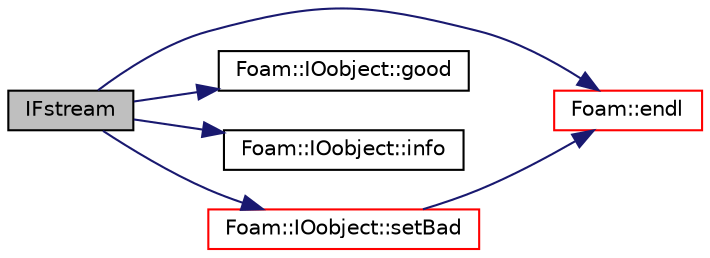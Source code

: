 digraph "IFstream"
{
  bgcolor="transparent";
  edge [fontname="Helvetica",fontsize="10",labelfontname="Helvetica",labelfontsize="10"];
  node [fontname="Helvetica",fontsize="10",shape=record];
  rankdir="LR";
  Node0 [label="IFstream",height=0.2,width=0.4,color="black", fillcolor="grey75", style="filled", fontcolor="black"];
  Node0 -> Node1 [color="midnightblue",fontsize="10",style="solid",fontname="Helvetica"];
  Node1 [label="Foam::endl",height=0.2,width=0.4,color="red",URL="$a21851.html#a2db8fe02a0d3909e9351bb4275b23ce4",tooltip="Add newline and flush stream. "];
  Node0 -> Node3 [color="midnightblue",fontsize="10",style="solid",fontname="Helvetica"];
  Node3 [label="Foam::IOobject::good",height=0.2,width=0.4,color="black",URL="$a27249.html#abdcc7f96f487faadc7769afcf58fe992"];
  Node0 -> Node4 [color="midnightblue",fontsize="10",style="solid",fontname="Helvetica"];
  Node4 [label="Foam::IOobject::info",height=0.2,width=0.4,color="black",URL="$a27249.html#ac337b4734104b5596749633796127f66",tooltip="Return info proxy. "];
  Node0 -> Node5 [color="midnightblue",fontsize="10",style="solid",fontname="Helvetica"];
  Node5 [label="Foam::IOobject::setBad",height=0.2,width=0.4,color="red",URL="$a27249.html#a3c4620cde19bae5d09202ad0b6547f78",tooltip="Set the object state to bad. "];
  Node5 -> Node1 [color="midnightblue",fontsize="10",style="solid",fontname="Helvetica"];
}
